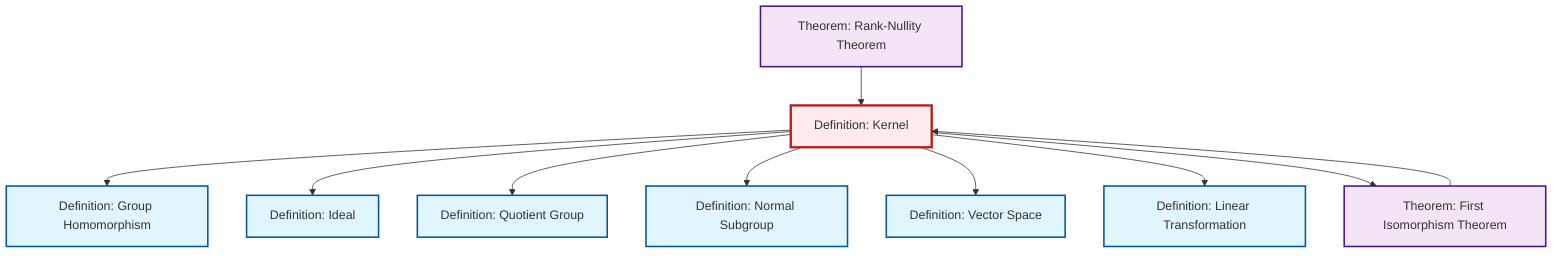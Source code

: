 graph TD
    classDef definition fill:#e1f5fe,stroke:#01579b,stroke-width:2px
    classDef theorem fill:#f3e5f5,stroke:#4a148c,stroke-width:2px
    classDef axiom fill:#fff3e0,stroke:#e65100,stroke-width:2px
    classDef example fill:#e8f5e9,stroke:#1b5e20,stroke-width:2px
    classDef current fill:#ffebee,stroke:#b71c1c,stroke-width:3px
    thm-rank-nullity["Theorem: Rank-Nullity Theorem"]:::theorem
    def-kernel["Definition: Kernel"]:::definition
    def-normal-subgroup["Definition: Normal Subgroup"]:::definition
    thm-first-isomorphism["Theorem: First Isomorphism Theorem"]:::theorem
    def-vector-space["Definition: Vector Space"]:::definition
    def-linear-transformation["Definition: Linear Transformation"]:::definition
    def-quotient-group["Definition: Quotient Group"]:::definition
    def-ideal["Definition: Ideal"]:::definition
    def-homomorphism["Definition: Group Homomorphism"]:::definition
    def-kernel --> def-homomorphism
    def-kernel --> def-ideal
    thm-first-isomorphism --> def-kernel
    def-kernel --> def-quotient-group
    def-kernel --> def-normal-subgroup
    def-kernel --> def-vector-space
    def-kernel --> def-linear-transformation
    thm-rank-nullity --> def-kernel
    def-kernel --> thm-first-isomorphism
    class def-kernel current